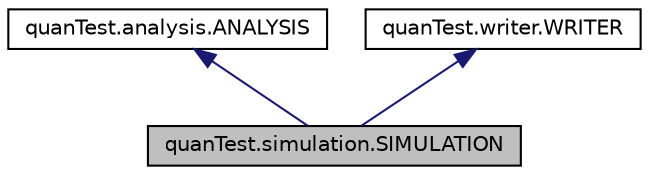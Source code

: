 digraph "quanTest.simulation.SIMULATION"
{
 // LATEX_PDF_SIZE
  edge [fontname="Helvetica",fontsize="10",labelfontname="Helvetica",labelfontsize="10"];
  node [fontname="Helvetica",fontsize="10",shape=record];
  Node1 [label="quanTest.simulation.SIMULATION",height=0.2,width=0.4,color="black", fillcolor="grey75", style="filled", fontcolor="black",tooltip=" "];
  Node2 -> Node1 [dir="back",color="midnightblue",fontsize="10",style="solid",fontname="Helvetica"];
  Node2 [label="quanTest.analysis.ANALYSIS",height=0.2,width=0.4,color="black", fillcolor="white", style="filled",URL="$classquanTest_1_1analysis_1_1ANALYSIS.html",tooltip=" "];
  Node3 -> Node1 [dir="back",color="midnightblue",fontsize="10",style="solid",fontname="Helvetica"];
  Node3 [label="quanTest.writer.WRITER",height=0.2,width=0.4,color="black", fillcolor="white", style="filled",URL="$classquanTest_1_1writer_1_1WRITER.html",tooltip=" "];
}
